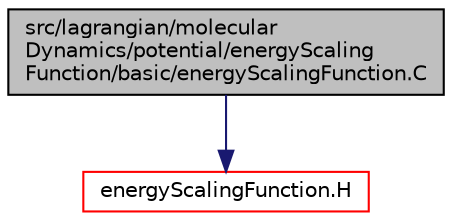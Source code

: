digraph "src/lagrangian/molecularDynamics/potential/energyScalingFunction/basic/energyScalingFunction.C"
{
  bgcolor="transparent";
  edge [fontname="Helvetica",fontsize="10",labelfontname="Helvetica",labelfontsize="10"];
  node [fontname="Helvetica",fontsize="10",shape=record];
  Node1 [label="src/lagrangian/molecular\lDynamics/potential/energyScaling\lFunction/basic/energyScalingFunction.C",height=0.2,width=0.4,color="black", fillcolor="grey75", style="filled", fontcolor="black"];
  Node1 -> Node2 [color="midnightblue",fontsize="10",style="solid",fontname="Helvetica"];
  Node2 [label="energyScalingFunction.H",height=0.2,width=0.4,color="red",URL="$a07031.html"];
}
